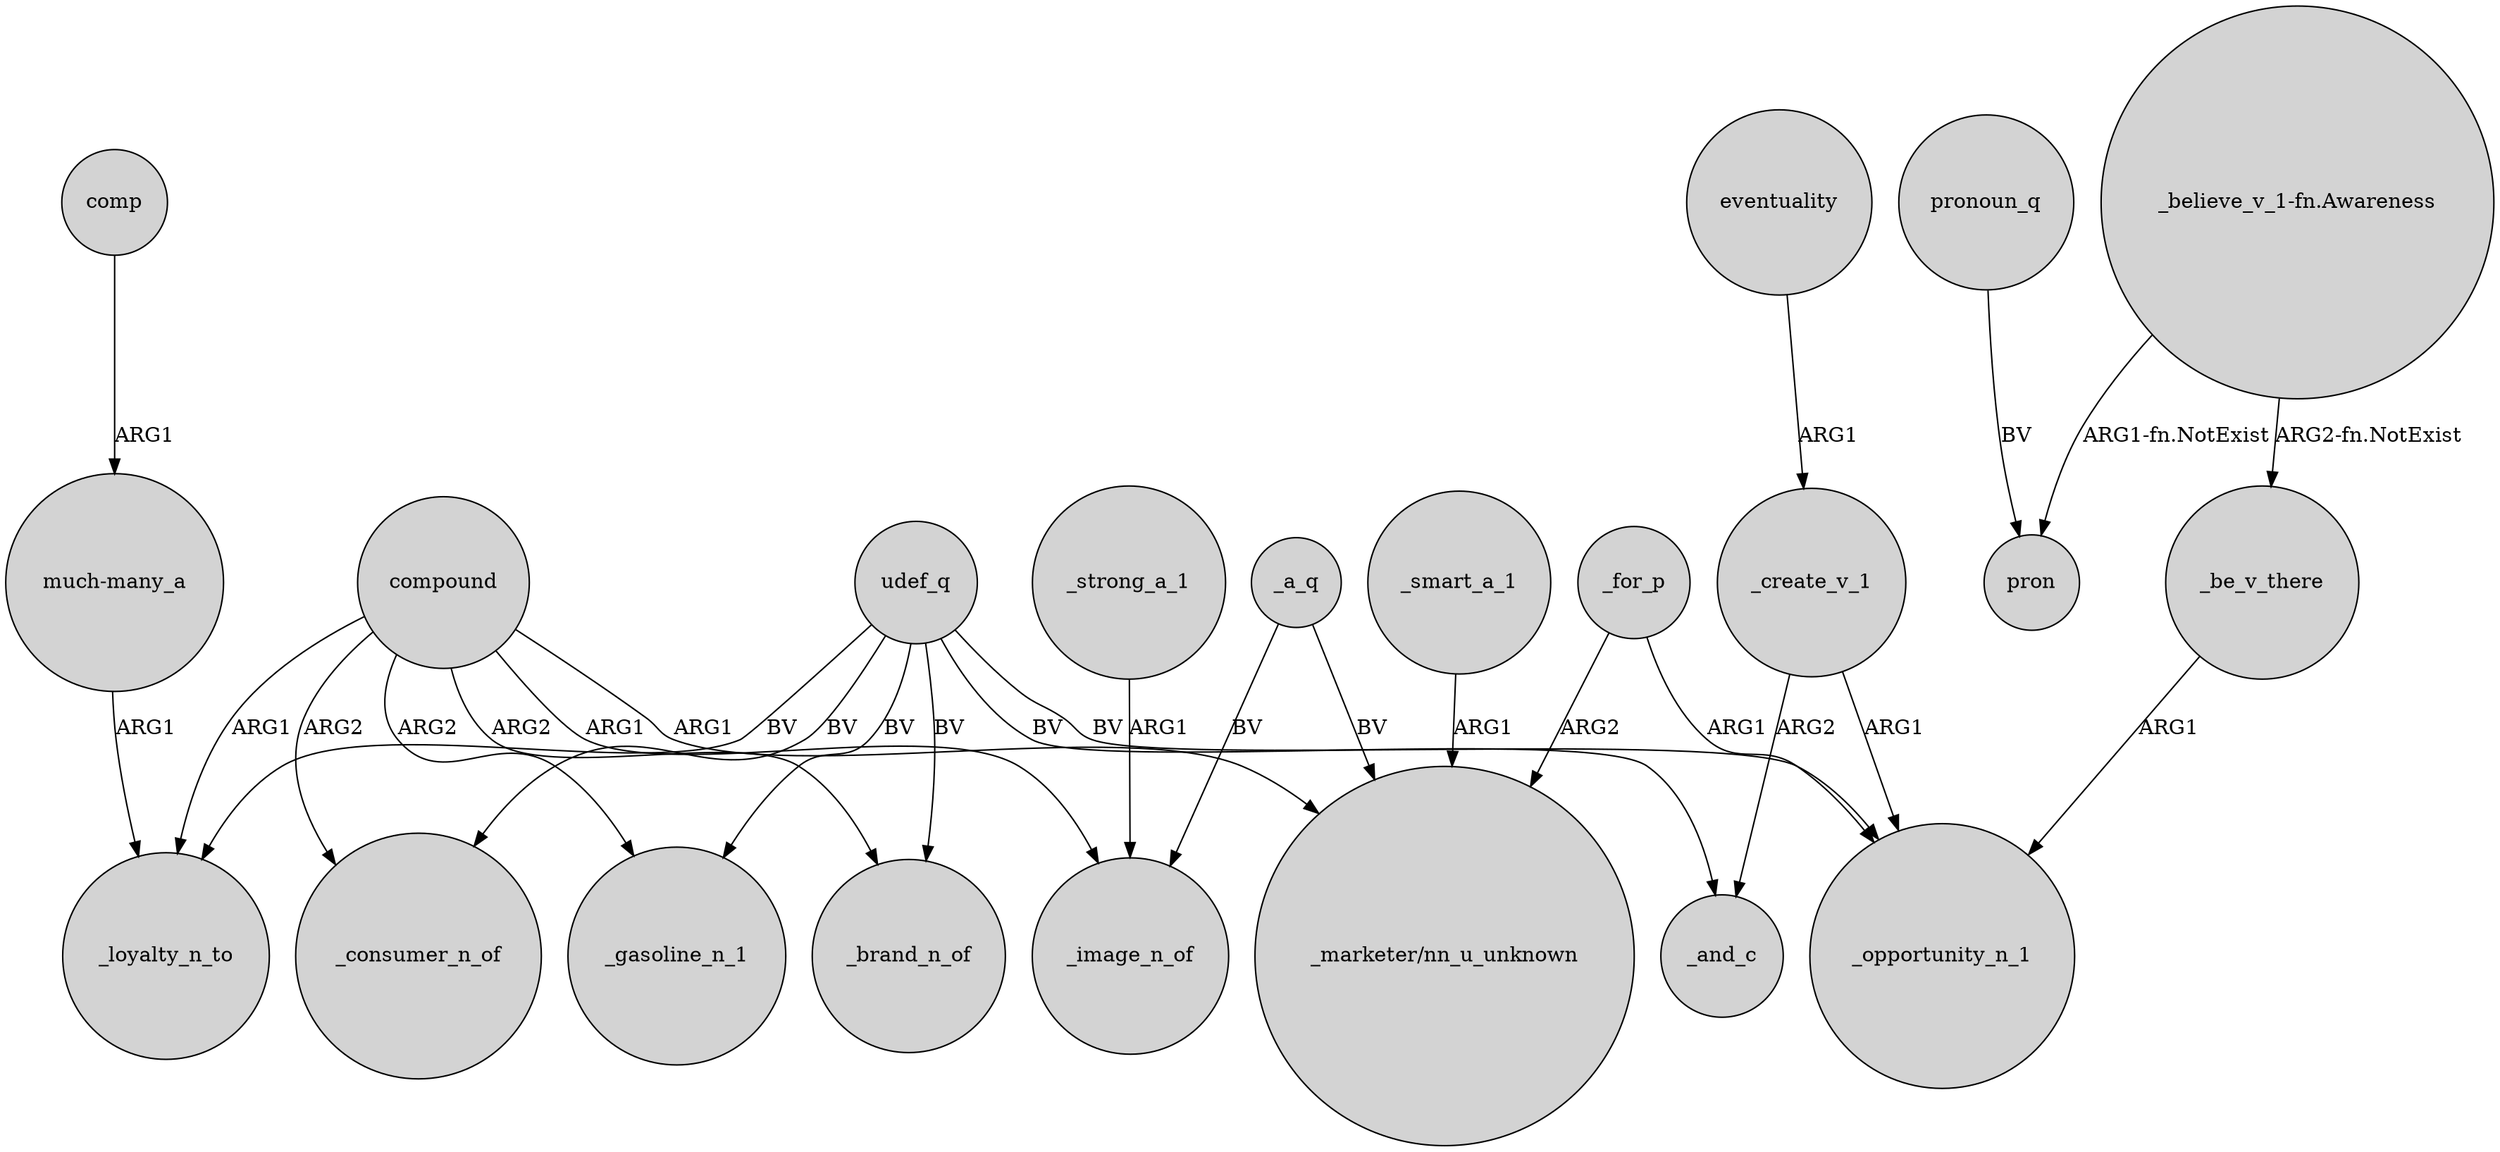 digraph {
	node [shape=circle style=filled]
	compound -> _loyalty_n_to [label=ARG1]
	_a_q -> "_marketer/nn_u_unknown" [label=BV]
	compound -> _image_n_of [label=ARG1]
	_a_q -> _image_n_of [label=BV]
	_for_p -> _opportunity_n_1 [label=ARG1]
	_create_v_1 -> _opportunity_n_1 [label=ARG1]
	compound -> _gasoline_n_1 [label=ARG2]
	_for_p -> "_marketer/nn_u_unknown" [label=ARG2]
	compound -> _brand_n_of [label=ARG2]
	_be_v_there -> _opportunity_n_1 [label=ARG1]
	udef_q -> _opportunity_n_1 [label=BV]
	pronoun_q -> pron [label=BV]
	udef_q -> _loyalty_n_to [label=BV]
	comp -> "much-many_a" [label=ARG1]
	_strong_a_1 -> _image_n_of [label=ARG1]
	udef_q -> _consumer_n_of [label=BV]
	udef_q -> _brand_n_of [label=BV]
	"_believe_v_1-fn.Awareness" -> _be_v_there [label="ARG2-fn.NotExist"]
	compound -> _consumer_n_of [label=ARG2]
	udef_q -> _gasoline_n_1 [label=BV]
	eventuality -> _create_v_1 [label=ARG1]
	_create_v_1 -> _and_c [label=ARG2]
	"_believe_v_1-fn.Awareness" -> pron [label="ARG1-fn.NotExist"]
	udef_q -> _and_c [label=BV]
	_smart_a_1 -> "_marketer/nn_u_unknown" [label=ARG1]
	compound -> "_marketer/nn_u_unknown" [label=ARG1]
	"much-many_a" -> _loyalty_n_to [label=ARG1]
}
